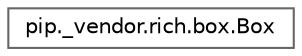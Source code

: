 digraph "Graphical Class Hierarchy"
{
 // LATEX_PDF_SIZE
  bgcolor="transparent";
  edge [fontname=Helvetica,fontsize=10,labelfontname=Helvetica,labelfontsize=10];
  node [fontname=Helvetica,fontsize=10,shape=box,height=0.2,width=0.4];
  rankdir="LR";
  Node0 [id="Node000000",label="pip._vendor.rich.box.Box",height=0.2,width=0.4,color="grey40", fillcolor="white", style="filled",URL="$classpip_1_1__vendor_1_1rich_1_1box_1_1_box.html",tooltip=" "];
}
